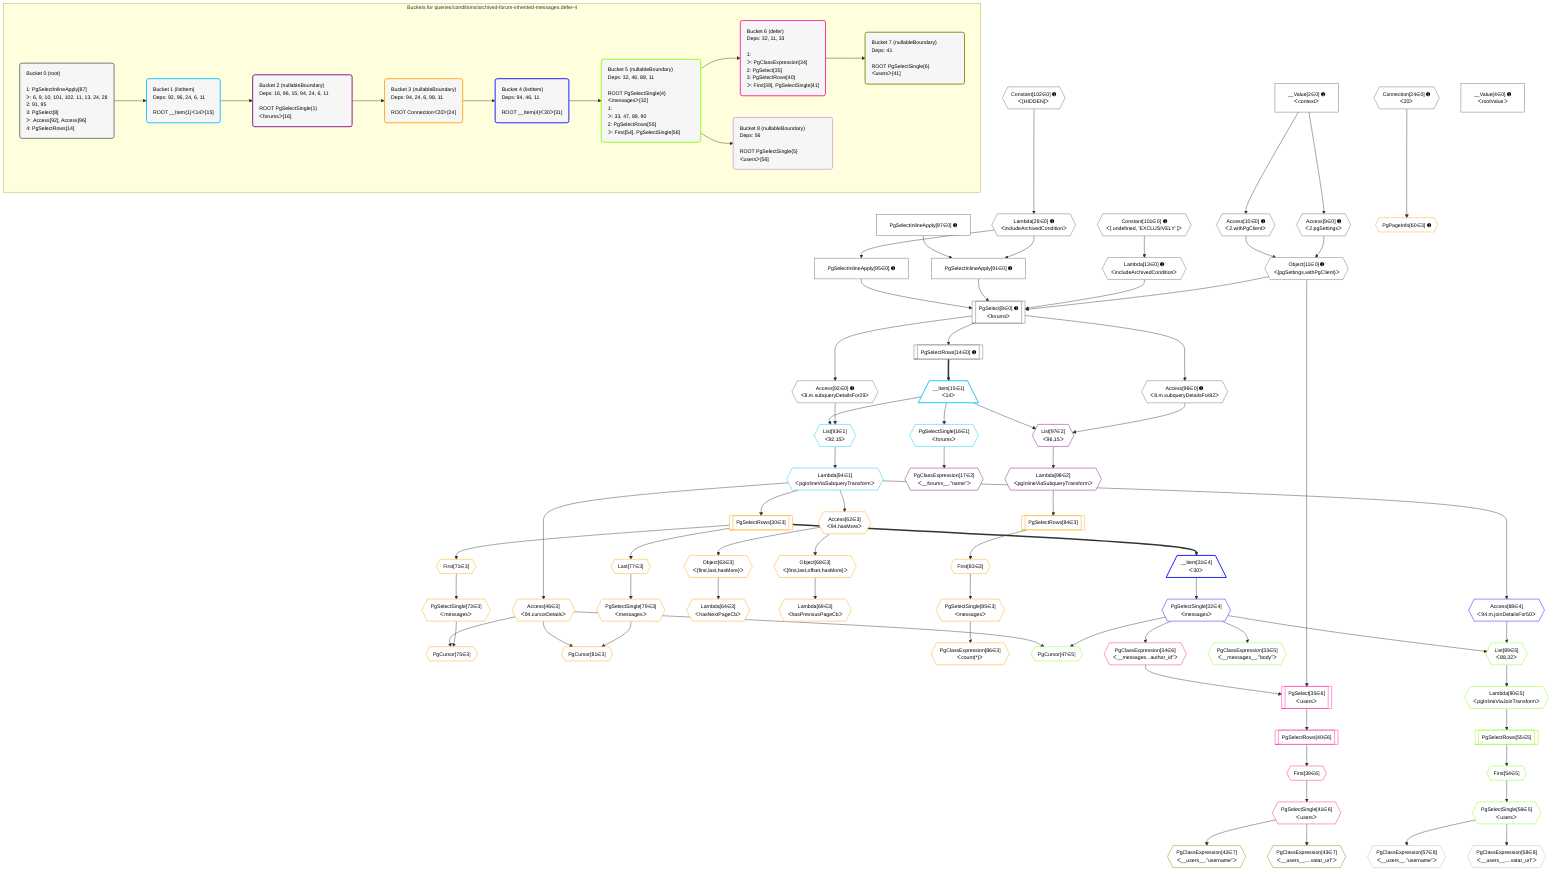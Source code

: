 %%{init: {'themeVariables': { 'fontSize': '12px'}}}%%
graph TD
    classDef path fill:#eee,stroke:#000,color:#000
    classDef plan fill:#fff,stroke-width:1px,color:#000
    classDef itemplan fill:#fff,stroke-width:2px,color:#000
    classDef unbatchedplan fill:#dff,stroke-width:1px,color:#000
    classDef sideeffectplan fill:#fcc,stroke-width:2px,color:#000
    classDef bucket fill:#f6f6f6,color:#000,stroke-width:2px,text-align:left


    %% plan dependencies
    PgSelect8[["PgSelect[8∈0] ➊<br />ᐸforumsᐳ"]]:::plan
    Object11{{"Object[11∈0] ➊<br />ᐸ{pgSettings,withPgClient}ᐳ"}}:::plan
    Lambda13{{"Lambda[13∈0] ➊<br />ᐸincludeArchivedConditionᐳ"}}:::plan
    PgSelectInlineApply91["PgSelectInlineApply[91∈0] ➊"]:::plan
    PgSelectInlineApply95["PgSelectInlineApply[95∈0] ➊"]:::plan
    Object11 & Lambda13 & PgSelectInlineApply91 & PgSelectInlineApply95 --> PgSelect8
    Lambda28{{"Lambda[28∈0] ➊<br />ᐸincludeArchivedConditionᐳ"}}:::plan
    PgSelectInlineApply87["PgSelectInlineApply[87∈0] ➊"]:::plan
    Lambda28 & PgSelectInlineApply87 --> PgSelectInlineApply91
    Access9{{"Access[9∈0] ➊<br />ᐸ2.pgSettingsᐳ"}}:::plan
    Access10{{"Access[10∈0] ➊<br />ᐸ2.withPgClientᐳ"}}:::plan
    Access9 & Access10 --> Object11
    Connection24{{"Connection[24∈0] ➊<br />ᐸ20ᐳ"}}:::plan
    __Value2["__Value[2∈0] ➊<br />ᐸcontextᐳ"]:::plan
    __Value2 --> Access9
    __Value2 --> Access10
    Constant101{{"Constant[101∈0] ➊<br />ᐸ[ undefined, 'EXCLUSIVELY' ]ᐳ"}}:::plan
    Constant101 --> Lambda13
    PgSelectRows14[["PgSelectRows[14∈0] ➊"]]:::plan
    PgSelect8 --> PgSelectRows14
    Constant102{{"Constant[102∈0] ➊<br />ᐸ[HIDDEN]ᐳ"}}:::plan
    Constant102 --> Lambda28
    Access92{{"Access[92∈0] ➊<br />ᐸ8.m.subqueryDetailsFor29ᐳ"}}:::plan
    PgSelect8 --> Access92
    Lambda28 --> PgSelectInlineApply95
    Access96{{"Access[96∈0] ➊<br />ᐸ8.m.subqueryDetailsFor82ᐳ"}}:::plan
    PgSelect8 --> Access96
    __Value4["__Value[4∈0] ➊<br />ᐸrootValueᐳ"]:::plan
    List93{{"List[93∈1]<br />ᐸ92,15ᐳ"}}:::plan
    __Item15[/"__Item[15∈1]<br />ᐸ14ᐳ"\]:::itemplan
    Access92 & __Item15 --> List93
    PgSelectRows14 ==> __Item15
    PgSelectSingle16{{"PgSelectSingle[16∈1]<br />ᐸforumsᐳ"}}:::plan
    __Item15 --> PgSelectSingle16
    Lambda94{{"Lambda[94∈1]<br />ᐸpgInlineViaSubqueryTransformᐳ"}}:::plan
    List93 --> Lambda94
    List97{{"List[97∈2]<br />ᐸ96,15ᐳ"}}:::plan
    Access96 & __Item15 --> List97
    PgClassExpression17{{"PgClassExpression[17∈2]<br />ᐸ__forums__.”name”ᐳ"}}:::plan
    PgSelectSingle16 --> PgClassExpression17
    Lambda98{{"Lambda[98∈2]<br />ᐸpgInlineViaSubqueryTransformᐳ"}}:::plan
    List97 --> Lambda98
    Object68{{"Object[68∈3]<br />ᐸ{first,last,offset,hasMore}ᐳ"}}:::plan
    Access62{{"Access[62∈3]<br />ᐸ94.hasMoreᐳ"}}:::plan
    Access62 --> Object68
    Object63{{"Object[63∈3]<br />ᐸ{first,last,hasMore}ᐳ"}}:::plan
    Access62 --> Object63
    PgCursor75{{"PgCursor[75∈3]"}}:::plan
    PgSelectSingle73{{"PgSelectSingle[73∈3]<br />ᐸmessagesᐳ"}}:::plan
    Access46{{"Access[46∈3]<br />ᐸ94.cursorDetailsᐳ"}}:::plan
    PgSelectSingle73 & Access46 --> PgCursor75
    PgCursor81{{"PgCursor[81∈3]"}}:::plan
    PgSelectSingle79{{"PgSelectSingle[79∈3]<br />ᐸmessagesᐳ"}}:::plan
    PgSelectSingle79 & Access46 --> PgCursor81
    PgSelectRows30[["PgSelectRows[30∈3]"]]:::plan
    Lambda94 --> PgSelectRows30
    Lambda94 --> Access46
    PgPageInfo60{{"PgPageInfo[60∈3] ➊"}}:::plan
    Connection24 --> PgPageInfo60
    Lambda94 --> Access62
    Lambda64{{"Lambda[64∈3]<br />ᐸhasNextPageCbᐳ"}}:::plan
    Object63 --> Lambda64
    Lambda69{{"Lambda[69∈3]<br />ᐸhasPreviousPageCbᐳ"}}:::plan
    Object68 --> Lambda69
    First71{{"First[71∈3]"}}:::plan
    PgSelectRows30 --> First71
    First71 --> PgSelectSingle73
    Last77{{"Last[77∈3]"}}:::plan
    PgSelectRows30 --> Last77
    Last77 --> PgSelectSingle79
    First83{{"First[83∈3]"}}:::plan
    PgSelectRows84[["PgSelectRows[84∈3]"]]:::plan
    PgSelectRows84 --> First83
    Lambda98 --> PgSelectRows84
    PgSelectSingle85{{"PgSelectSingle[85∈3]<br />ᐸmessagesᐳ"}}:::plan
    First83 --> PgSelectSingle85
    PgClassExpression86{{"PgClassExpression[86∈3]<br />ᐸcount(*)ᐳ"}}:::plan
    PgSelectSingle85 --> PgClassExpression86
    __Item31[/"__Item[31∈4]<br />ᐸ30ᐳ"\]:::itemplan
    PgSelectRows30 ==> __Item31
    PgSelectSingle32{{"PgSelectSingle[32∈4]<br />ᐸmessagesᐳ"}}:::plan
    __Item31 --> PgSelectSingle32
    Access88{{"Access[88∈4]<br />ᐸ94.m.joinDetailsFor50ᐳ"}}:::plan
    Lambda94 --> Access88
    PgCursor47{{"PgCursor[47∈5]"}}:::plan
    PgSelectSingle32 & Access46 --> PgCursor47
    List89{{"List[89∈5]<br />ᐸ88,32ᐳ"}}:::plan
    Access88 & PgSelectSingle32 --> List89
    PgClassExpression33{{"PgClassExpression[33∈5]<br />ᐸ__messages__.”body”ᐳ"}}:::plan
    PgSelectSingle32 --> PgClassExpression33
    First54{{"First[54∈5]"}}:::plan
    PgSelectRows55[["PgSelectRows[55∈5]"]]:::plan
    PgSelectRows55 --> First54
    Lambda90{{"Lambda[90∈5]<br />ᐸpgInlineViaJoinTransformᐳ"}}:::plan
    Lambda90 --> PgSelectRows55
    PgSelectSingle56{{"PgSelectSingle[56∈5]<br />ᐸusersᐳ"}}:::plan
    First54 --> PgSelectSingle56
    List89 --> Lambda90
    PgSelect35[["PgSelect[35∈6]<br />ᐸusersᐳ"]]:::plan
    PgClassExpression34{{"PgClassExpression[34∈6]<br />ᐸ__messages...author_id”ᐳ"}}:::plan
    Object11 & PgClassExpression34 --> PgSelect35
    PgSelectSingle32 --> PgClassExpression34
    First39{{"First[39∈6]"}}:::plan
    PgSelectRows40[["PgSelectRows[40∈6]"]]:::plan
    PgSelectRows40 --> First39
    PgSelect35 --> PgSelectRows40
    PgSelectSingle41{{"PgSelectSingle[41∈6]<br />ᐸusersᐳ"}}:::plan
    First39 --> PgSelectSingle41
    PgClassExpression42{{"PgClassExpression[42∈7]<br />ᐸ__users__.”username”ᐳ"}}:::plan
    PgSelectSingle41 --> PgClassExpression42
    PgClassExpression43{{"PgClassExpression[43∈7]<br />ᐸ__users__....vatar_url”ᐳ"}}:::plan
    PgSelectSingle41 --> PgClassExpression43
    PgClassExpression57{{"PgClassExpression[57∈8]<br />ᐸ__users__.”username”ᐳ"}}:::plan
    PgSelectSingle56 --> PgClassExpression57
    PgClassExpression58{{"PgClassExpression[58∈8]<br />ᐸ__users__....vatar_url”ᐳ"}}:::plan
    PgSelectSingle56 --> PgClassExpression58

    %% define steps

    subgraph "Buckets for queries/conditions/archived-forum-inherited-messages.defer-4"
    Bucket0("Bucket 0 (root)<br /><br />1: PgSelectInlineApply[87]<br />ᐳ: 6, 9, 10, 101, 102, 11, 13, 24, 28<br />2: 91, 95<br />3: PgSelect[8]<br />ᐳ: Access[92], Access[96]<br />4: PgSelectRows[14]"):::bucket
    classDef bucket0 stroke:#696969
    class Bucket0,__Value2,__Value4,PgSelect8,Access9,Access10,Object11,Lambda13,PgSelectRows14,Connection24,Lambda28,PgSelectInlineApply87,PgSelectInlineApply91,Access92,PgSelectInlineApply95,Access96,Constant101,Constant102 bucket0
    Bucket1("Bucket 1 (listItem)<br />Deps: 92, 96, 24, 6, 11<br /><br />ROOT __Item{1}ᐸ14ᐳ[15]"):::bucket
    classDef bucket1 stroke:#00bfff
    class Bucket1,__Item15,PgSelectSingle16,List93,Lambda94 bucket1
    Bucket2("Bucket 2 (nullableBoundary)<br />Deps: 16, 96, 15, 94, 24, 6, 11<br /><br />ROOT PgSelectSingle{1}ᐸforumsᐳ[16]"):::bucket
    classDef bucket2 stroke:#7f007f
    class Bucket2,PgClassExpression17,List97,Lambda98 bucket2
    Bucket3("Bucket 3 (nullableBoundary)<br />Deps: 94, 24, 6, 98, 11<br /><br />ROOT Connectionᐸ20ᐳ[24]"):::bucket
    classDef bucket3 stroke:#ffa500
    class Bucket3,PgSelectRows30,Access46,PgPageInfo60,Access62,Object63,Lambda64,Object68,Lambda69,First71,PgSelectSingle73,PgCursor75,Last77,PgSelectSingle79,PgCursor81,First83,PgSelectRows84,PgSelectSingle85,PgClassExpression86 bucket3
    Bucket4("Bucket 4 (listItem)<br />Deps: 94, 46, 11<br /><br />ROOT __Item{4}ᐸ30ᐳ[31]"):::bucket
    classDef bucket4 stroke:#0000ff
    class Bucket4,__Item31,PgSelectSingle32,Access88 bucket4
    Bucket5("Bucket 5 (nullableBoundary)<br />Deps: 32, 46, 88, 11<br /><br />ROOT PgSelectSingle{4}ᐸmessagesᐳ[32]<br />1: <br />ᐳ: 33, 47, 89, 90<br />2: PgSelectRows[55]<br />ᐳ: First[54], PgSelectSingle[56]"):::bucket
    classDef bucket5 stroke:#7fff00
    class Bucket5,PgClassExpression33,PgCursor47,First54,PgSelectRows55,PgSelectSingle56,List89,Lambda90 bucket5
    Bucket6("Bucket 6 (defer)<br />Deps: 32, 11, 33<br /><br />1: <br />ᐳ: PgClassExpression[34]<br />2: PgSelect[35]<br />3: PgSelectRows[40]<br />ᐳ: First[39], PgSelectSingle[41]"):::bucket
    classDef bucket6 stroke:#ff1493
    class Bucket6,PgClassExpression34,PgSelect35,First39,PgSelectRows40,PgSelectSingle41 bucket6
    Bucket7("Bucket 7 (nullableBoundary)<br />Deps: 41<br /><br />ROOT PgSelectSingle{6}ᐸusersᐳ[41]"):::bucket
    classDef bucket7 stroke:#808000
    class Bucket7,PgClassExpression42,PgClassExpression43 bucket7
    Bucket8("Bucket 8 (nullableBoundary)<br />Deps: 56<br /><br />ROOT PgSelectSingle{5}ᐸusersᐳ[56]"):::bucket
    classDef bucket8 stroke:#dda0dd
    class Bucket8,PgClassExpression57,PgClassExpression58 bucket8
    Bucket0 --> Bucket1
    Bucket1 --> Bucket2
    Bucket2 --> Bucket3
    Bucket3 --> Bucket4
    Bucket4 --> Bucket5
    Bucket5 --> Bucket6 & Bucket8
    Bucket6 --> Bucket7
    end